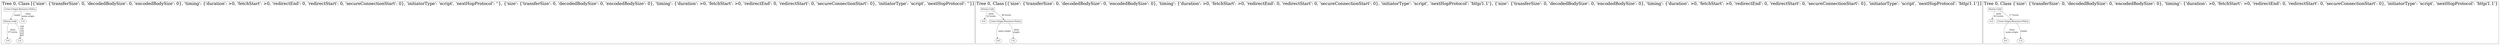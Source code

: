 /*
Generated by:
    http://https://github.com/h2oai/h2o-3/tree/master/h2o-genmodel/src/main/java/hex/genmodel/tools/PrintMojo.java
*/

/*
On a mac:

$ brew install graphviz
$ dot -Tpng file.gv -o file.png
$ open file.png
*/

digraph G {

subgraph cluster_0 {
/* Nodes */

/* Level 0 */
{
"SG_0_Node_0" [shape=box, fontsize=20, label="Cross-Origin-Resource-Policy"]
}

/* Level 1 */
{
"SG_0_Node_1" [shape=box, fontsize=20, label="Status-Code"]
"SG_0_Node_2" [fontsize=20, label="1.0"]
}

/* Level 2 */
{
"SG_0_Node_3" [fontsize=20, label="0.0"]
"SG_0_Node_4" [fontsize=20, label="1.0"]
}

/* Edges */
"SG_0_Node_0" -> "SG_0_Node_1" [fontsize=20, label="empty
"]
"SG_0_Node_0" -> "SG_0_Node_2" [fontsize=20, label="[NA]
same-origin
"]
"SG_0_Node_1" -> "SG_0_Node_3" [fontsize=20, label="[NA]
57 levels
"]
"SG_0_Node_1" -> "SG_0_Node_4" [fontsize=20, label="100
101
102
103
407
"]

fontsize=40
label="Tree 0, Class [{'size': {'transferSize': 0, 'decodedBodySize': 0, 'encodedBodySize': 0}, 'timing': {'duration': >0, 'fetchStart': >0, 'redirectEnd': 0, 'redirectStart': 0, 'secureConnectionStart': 0}, 'initiatorType': 'script', 'nextHopProtocol': ''}, {'size': {'transferSize': 0, 'decodedBodySize': 0, 'encodedBodySize': 0}, 'timing': {'duration': >0, 'fetchStart': >0, 'redirectEnd': 0, 'redirectStart': 0, 'secureConnectionStart': 0}, 'initiatorType': 'script', 'nextHopProtocol': ''}]"
}

subgraph cluster_1 {
/* Nodes */

/* Level 0 */
{
"SG_1_Node_0" [shape=box, fontsize=20, label="Status-Code"]
}

/* Level 1 */
{
"SG_1_Node_2" [fontsize=20, label="0.0"]
"SG_1_Node_1" [shape=box, fontsize=20, label="Cross-Origin-Resource-Policy"]
}

/* Level 2 */
{
"SG_1_Node_3" [fontsize=20, label="0.0"]
"SG_1_Node_4" [fontsize=20, label="1.0"]
}

/* Edges */
"SG_1_Node_0" -> "SG_1_Node_2" [fontsize=20, label="[NA]
22 levels
"]
"SG_1_Node_0" -> "SG_1_Node_1" [fontsize=20, label="40 levels
"]
"SG_1_Node_1" -> "SG_1_Node_3" [fontsize=20, label="same-origin
"]
"SG_1_Node_1" -> "SG_1_Node_4" [fontsize=20, label="[NA]
empty
"]

fontsize=40
label="Tree 0, Class [{'size': {'transferSize': 0, 'decodedBodySize': 0, 'encodedBodySize': 0}, 'timing': {'duration': >0, 'fetchStart': >0, 'redirectEnd': 0, 'redirectStart': 0, 'secureConnectionStart': 0}, 'initiatorType': 'script', 'nextHopProtocol': 'http/1.1'}, {'size': {'transferSize': 0, 'decodedBodySize': 0, 'encodedBodySize': 0}, 'timing': {'duration': >0, 'fetchStart': >0, 'redirectEnd': 0, 'redirectStart': 0, 'secureConnectionStart': 0}, 'initiatorType': 'script', 'nextHopProtocol': 'http/1.1'}]"
}

subgraph cluster_2 {
/* Nodes */

/* Level 0 */
{
"SG_2_Node_0" [shape=box, fontsize=20, label="Status-Code"]
}

/* Level 1 */
{
"SG_2_Node_2" [fontsize=20, label="0.0"]
"SG_2_Node_1" [shape=box, fontsize=20, label="Cross-Origin-Resource-Policy"]
}

/* Level 2 */
{
"SG_2_Node_3" [fontsize=20, label="0.0"]
"SG_2_Node_4" [fontsize=20, label="1.0"]
}

/* Edges */
"SG_2_Node_0" -> "SG_2_Node_2" [fontsize=20, label="[NA]
45 levels
"]
"SG_2_Node_0" -> "SG_2_Node_1" [fontsize=20, label="17 levels
"]
"SG_2_Node_1" -> "SG_2_Node_3" [fontsize=20, label="[NA]
same-origin
"]
"SG_2_Node_1" -> "SG_2_Node_4" [fontsize=20, label="empty
"]

fontsize=40
label="Tree 0, Class {'size': {'transferSize': 0, 'decodedBodySize': 0, 'encodedBodySize': 0}, 'timing': {'duration': >0, 'fetchStart': >0, 'redirectEnd': 0, 'redirectStart': 0, 'secureConnectionStart': 0}, 'initiatorType': 'script', 'nextHopProtocol': 'http/1.1'}"
}

}

